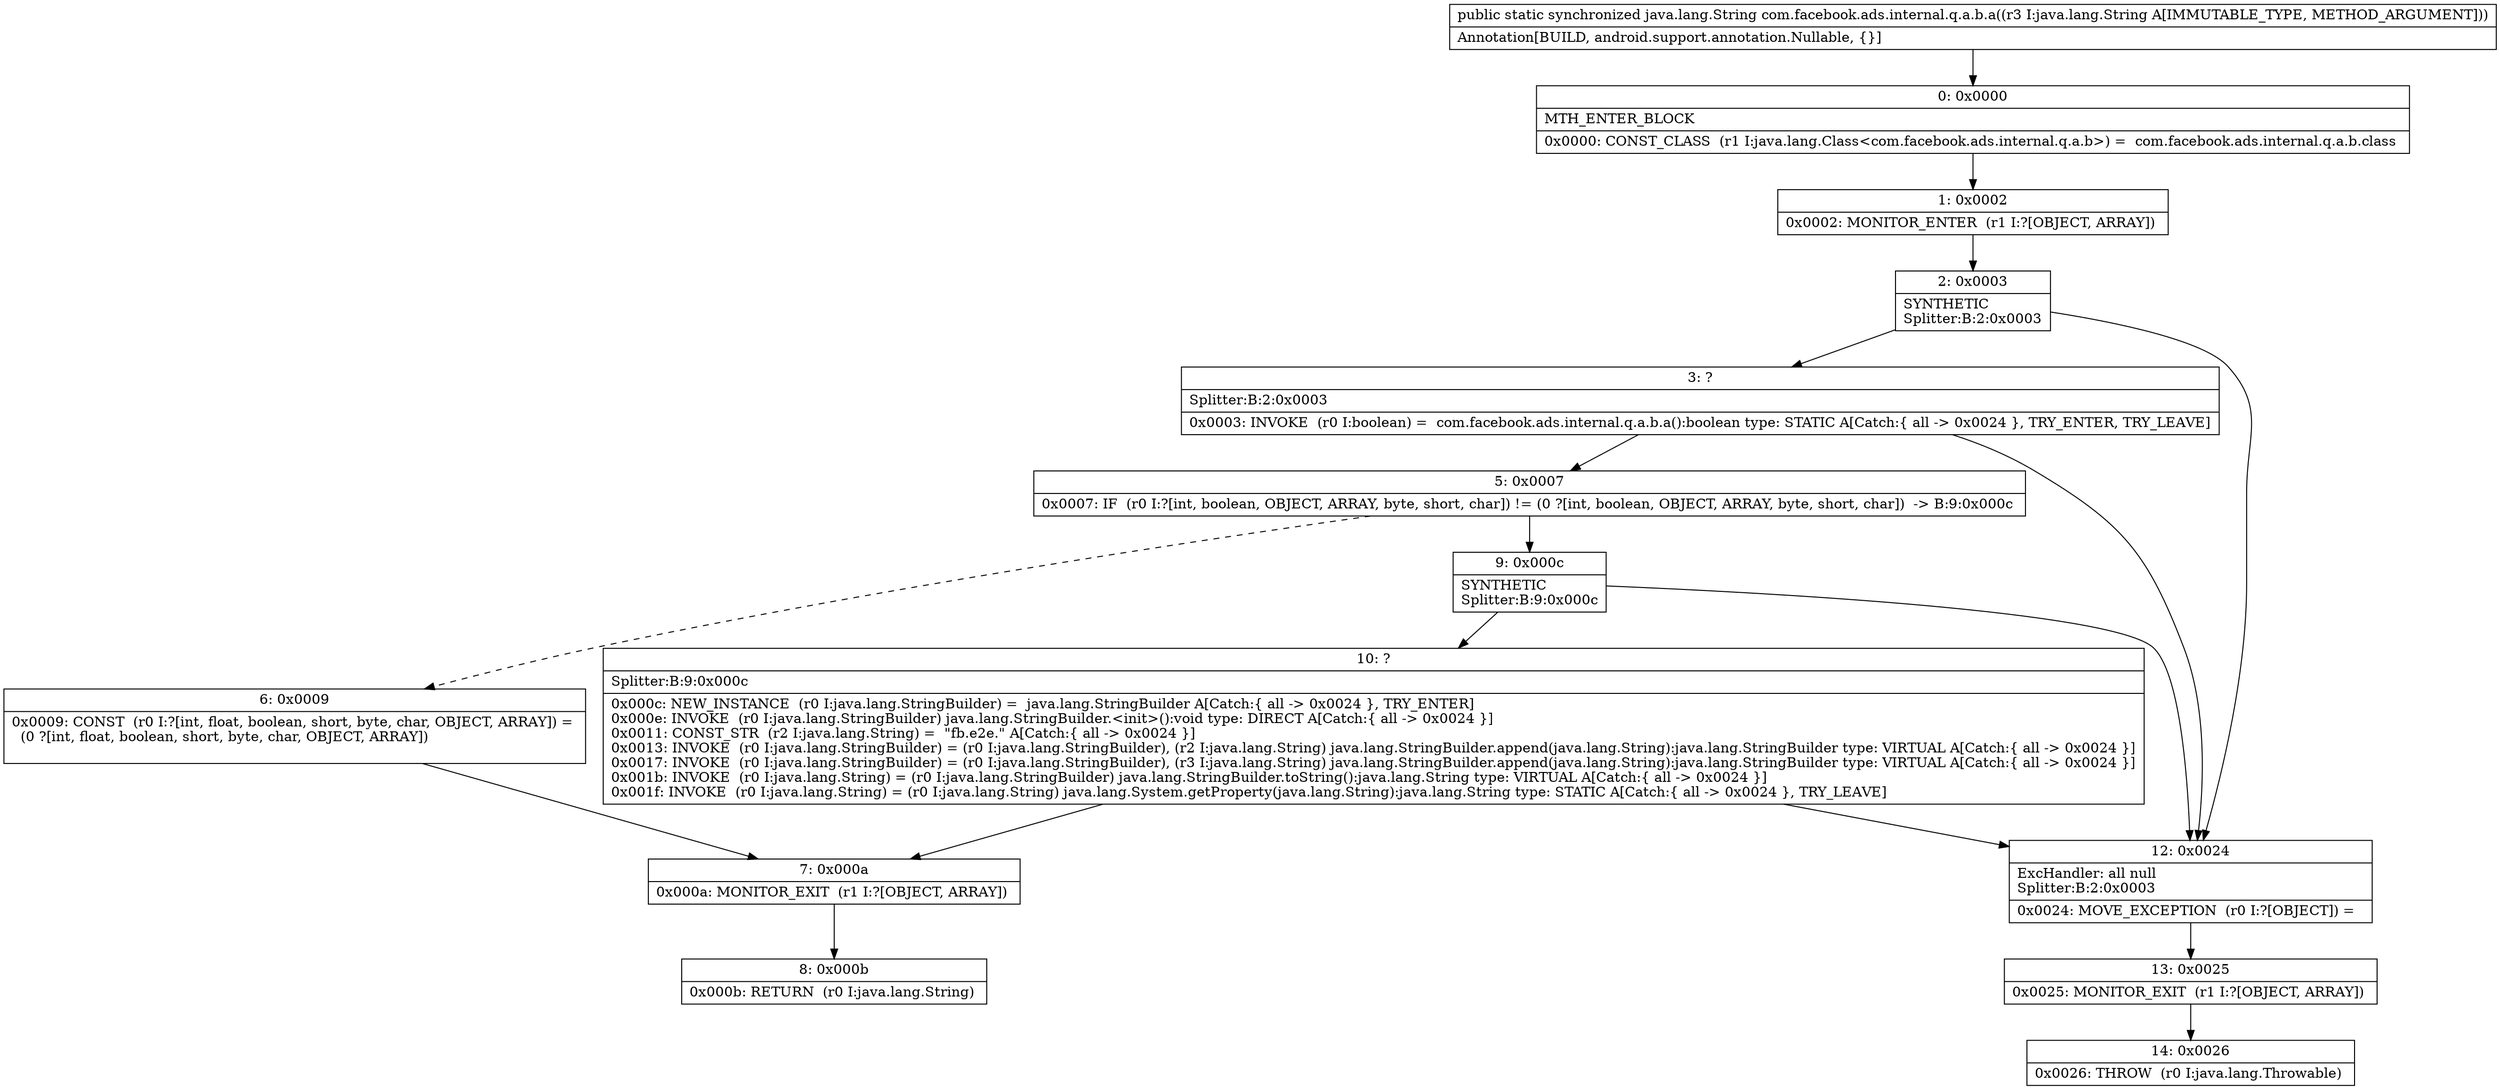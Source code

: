 digraph "CFG forcom.facebook.ads.internal.q.a.b.a(Ljava\/lang\/String;)Ljava\/lang\/String;" {
Node_0 [shape=record,label="{0\:\ 0x0000|MTH_ENTER_BLOCK\l|0x0000: CONST_CLASS  (r1 I:java.lang.Class\<com.facebook.ads.internal.q.a.b\>) =  com.facebook.ads.internal.q.a.b.class \l}"];
Node_1 [shape=record,label="{1\:\ 0x0002|0x0002: MONITOR_ENTER  (r1 I:?[OBJECT, ARRAY]) \l}"];
Node_2 [shape=record,label="{2\:\ 0x0003|SYNTHETIC\lSplitter:B:2:0x0003\l}"];
Node_3 [shape=record,label="{3\:\ ?|Splitter:B:2:0x0003\l|0x0003: INVOKE  (r0 I:boolean) =  com.facebook.ads.internal.q.a.b.a():boolean type: STATIC A[Catch:\{ all \-\> 0x0024 \}, TRY_ENTER, TRY_LEAVE]\l}"];
Node_5 [shape=record,label="{5\:\ 0x0007|0x0007: IF  (r0 I:?[int, boolean, OBJECT, ARRAY, byte, short, char]) != (0 ?[int, boolean, OBJECT, ARRAY, byte, short, char])  \-\> B:9:0x000c \l}"];
Node_6 [shape=record,label="{6\:\ 0x0009|0x0009: CONST  (r0 I:?[int, float, boolean, short, byte, char, OBJECT, ARRAY]) = \l  (0 ?[int, float, boolean, short, byte, char, OBJECT, ARRAY])\l \l}"];
Node_7 [shape=record,label="{7\:\ 0x000a|0x000a: MONITOR_EXIT  (r1 I:?[OBJECT, ARRAY]) \l}"];
Node_8 [shape=record,label="{8\:\ 0x000b|0x000b: RETURN  (r0 I:java.lang.String) \l}"];
Node_9 [shape=record,label="{9\:\ 0x000c|SYNTHETIC\lSplitter:B:9:0x000c\l}"];
Node_10 [shape=record,label="{10\:\ ?|Splitter:B:9:0x000c\l|0x000c: NEW_INSTANCE  (r0 I:java.lang.StringBuilder) =  java.lang.StringBuilder A[Catch:\{ all \-\> 0x0024 \}, TRY_ENTER]\l0x000e: INVOKE  (r0 I:java.lang.StringBuilder) java.lang.StringBuilder.\<init\>():void type: DIRECT A[Catch:\{ all \-\> 0x0024 \}]\l0x0011: CONST_STR  (r2 I:java.lang.String) =  \"fb.e2e.\" A[Catch:\{ all \-\> 0x0024 \}]\l0x0013: INVOKE  (r0 I:java.lang.StringBuilder) = (r0 I:java.lang.StringBuilder), (r2 I:java.lang.String) java.lang.StringBuilder.append(java.lang.String):java.lang.StringBuilder type: VIRTUAL A[Catch:\{ all \-\> 0x0024 \}]\l0x0017: INVOKE  (r0 I:java.lang.StringBuilder) = (r0 I:java.lang.StringBuilder), (r3 I:java.lang.String) java.lang.StringBuilder.append(java.lang.String):java.lang.StringBuilder type: VIRTUAL A[Catch:\{ all \-\> 0x0024 \}]\l0x001b: INVOKE  (r0 I:java.lang.String) = (r0 I:java.lang.StringBuilder) java.lang.StringBuilder.toString():java.lang.String type: VIRTUAL A[Catch:\{ all \-\> 0x0024 \}]\l0x001f: INVOKE  (r0 I:java.lang.String) = (r0 I:java.lang.String) java.lang.System.getProperty(java.lang.String):java.lang.String type: STATIC A[Catch:\{ all \-\> 0x0024 \}, TRY_LEAVE]\l}"];
Node_12 [shape=record,label="{12\:\ 0x0024|ExcHandler: all null\lSplitter:B:2:0x0003\l|0x0024: MOVE_EXCEPTION  (r0 I:?[OBJECT]) =  \l}"];
Node_13 [shape=record,label="{13\:\ 0x0025|0x0025: MONITOR_EXIT  (r1 I:?[OBJECT, ARRAY]) \l}"];
Node_14 [shape=record,label="{14\:\ 0x0026|0x0026: THROW  (r0 I:java.lang.Throwable) \l}"];
MethodNode[shape=record,label="{public static synchronized java.lang.String com.facebook.ads.internal.q.a.b.a((r3 I:java.lang.String A[IMMUTABLE_TYPE, METHOD_ARGUMENT]))  | Annotation[BUILD, android.support.annotation.Nullable, \{\}]\l}"];
MethodNode -> Node_0;
Node_0 -> Node_1;
Node_1 -> Node_2;
Node_2 -> Node_3;
Node_2 -> Node_12;
Node_3 -> Node_12;
Node_3 -> Node_5;
Node_5 -> Node_6[style=dashed];
Node_5 -> Node_9;
Node_6 -> Node_7;
Node_7 -> Node_8;
Node_9 -> Node_10;
Node_9 -> Node_12;
Node_10 -> Node_12;
Node_10 -> Node_7;
Node_12 -> Node_13;
Node_13 -> Node_14;
}

